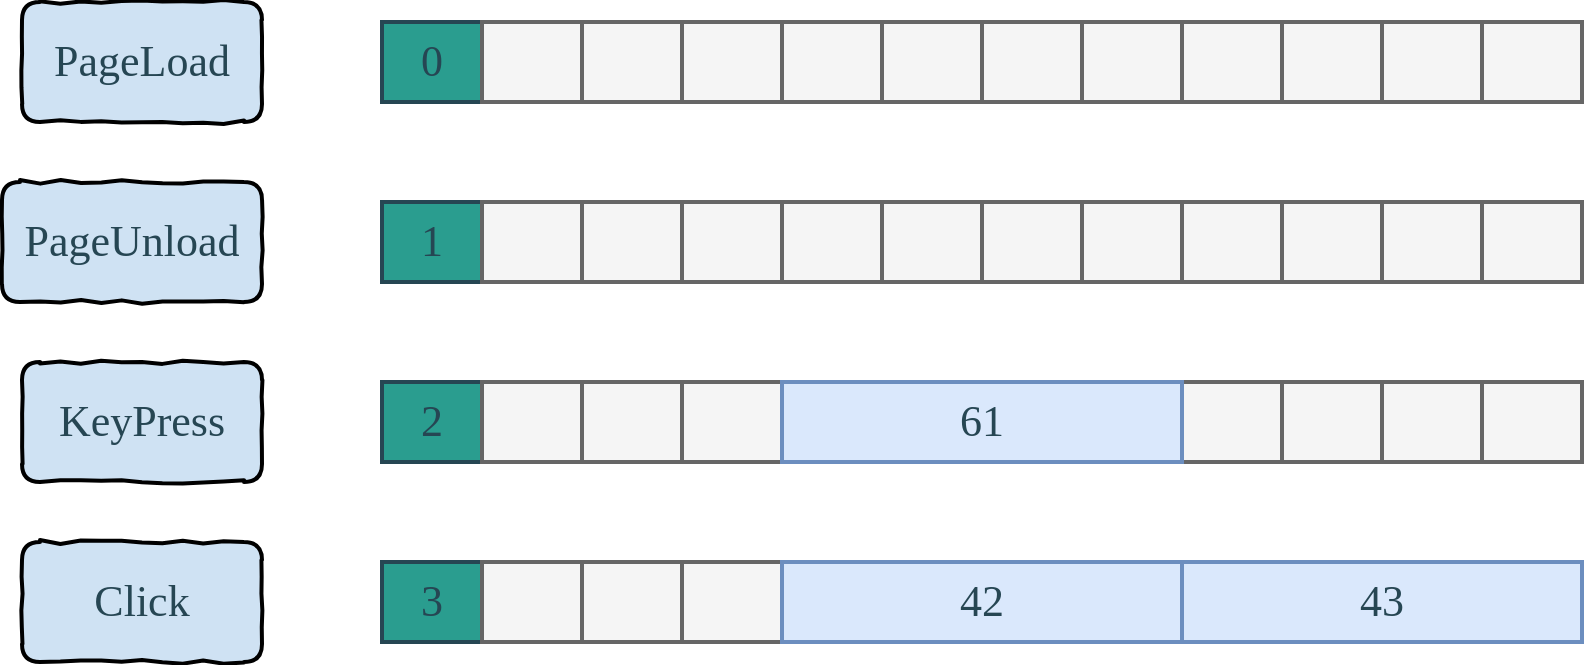 <mxfile version="24.2.5" type="device">
  <diagram name="Page-1" id="XowFCG3Ka7jEHskfLVU-">
    <mxGraphModel dx="1434" dy="835" grid="1" gridSize="10" guides="1" tooltips="1" connect="1" arrows="1" fold="1" page="1" pageScale="1" pageWidth="850" pageHeight="1100" math="0" shadow="0">
      <root>
        <mxCell id="0" />
        <mxCell id="1" parent="0" />
        <mxCell id="vUPf7nipqJu-CM0d_MJs-1" value="PageLoad" style="rounded=1;whiteSpace=wrap;html=1;shadow=0;strokeColor=default;strokeWidth=2;fontFamily=Ubuntu;fontSize=22;fontColor=#264653;fontStyle=0;fillColor=#CFE2F3;comic=1;" parent="1" vertex="1">
          <mxGeometry x="150" y="220" width="120" height="60" as="geometry" />
        </mxCell>
        <mxCell id="vUPf7nipqJu-CM0d_MJs-2" value="PageUnload" style="rounded=1;whiteSpace=wrap;html=1;shadow=0;strokeColor=default;strokeWidth=2;fontFamily=Ubuntu;fontSize=22;fontColor=#264653;fontStyle=0;fillColor=#CFE2F3;comic=1;" parent="1" vertex="1">
          <mxGeometry x="140" y="310" width="130" height="60" as="geometry" />
        </mxCell>
        <mxCell id="vUPf7nipqJu-CM0d_MJs-4" value="KeyPress" style="rounded=1;whiteSpace=wrap;html=1;shadow=0;strokeColor=default;strokeWidth=2;fontFamily=Ubuntu;fontSize=22;fontColor=#264653;fontStyle=0;fillColor=#CFE2F3;comic=1;" parent="1" vertex="1">
          <mxGeometry x="150" y="400" width="120" height="60" as="geometry" />
        </mxCell>
        <mxCell id="PiwZXt4cNnozb1wIIHgG-2" value="Click" style="rounded=1;whiteSpace=wrap;html=1;shadow=0;strokeColor=default;strokeWidth=2;fontFamily=Ubuntu;fontSize=22;fontColor=#264653;fontStyle=0;fillColor=#CFE2F3;comic=1;" parent="1" vertex="1">
          <mxGeometry x="150" y="490" width="120" height="60" as="geometry" />
        </mxCell>
        <mxCell id="PiwZXt4cNnozb1wIIHgG-8" value="" style="group" parent="1" vertex="1" connectable="0">
          <mxGeometry x="330" y="230" width="200" height="40" as="geometry" />
        </mxCell>
        <mxCell id="vUPf7nipqJu-CM0d_MJs-5" value="0" style="rounded=0;whiteSpace=wrap;html=1;shadow=0;strokeColor=#264653;strokeWidth=2;fontFamily=Ubuntu;fontSize=22;fontColor=#264653;fontStyle=0;fillColor=#2a9d8f;comic=0;" parent="PiwZXt4cNnozb1wIIHgG-8" vertex="1">
          <mxGeometry width="50" height="40" as="geometry" />
        </mxCell>
        <mxCell id="PiwZXt4cNnozb1wIIHgG-5" value="" style="rounded=0;whiteSpace=wrap;html=1;shadow=0;strokeColor=#666666;strokeWidth=2;fontFamily=Ubuntu;fontSize=22;fontColor=#333333;fontStyle=0;fillColor=#f5f5f5;comic=0;" parent="PiwZXt4cNnozb1wIIHgG-8" vertex="1">
          <mxGeometry x="50" width="50" height="40" as="geometry" />
        </mxCell>
        <mxCell id="PiwZXt4cNnozb1wIIHgG-6" value="" style="rounded=0;whiteSpace=wrap;html=1;shadow=0;strokeColor=#666666;strokeWidth=2;fontFamily=Ubuntu;fontSize=22;fontColor=#333333;fontStyle=0;fillColor=#f5f5f5;comic=0;" parent="PiwZXt4cNnozb1wIIHgG-8" vertex="1">
          <mxGeometry x="100" width="50" height="40" as="geometry" />
        </mxCell>
        <mxCell id="PiwZXt4cNnozb1wIIHgG-7" value="" style="rounded=0;whiteSpace=wrap;html=1;shadow=0;strokeColor=#666666;strokeWidth=2;fontFamily=Ubuntu;fontSize=22;fontColor=#333333;fontStyle=0;fillColor=#f5f5f5;comic=0;" parent="PiwZXt4cNnozb1wIIHgG-8" vertex="1">
          <mxGeometry x="150" width="50" height="40" as="geometry" />
        </mxCell>
        <mxCell id="PiwZXt4cNnozb1wIIHgG-10" value="" style="group" parent="1" vertex="1" connectable="0">
          <mxGeometry x="330" y="320" width="200" height="40" as="geometry" />
        </mxCell>
        <mxCell id="PiwZXt4cNnozb1wIIHgG-11" value="1" style="rounded=0;whiteSpace=wrap;html=1;shadow=0;strokeColor=#264653;strokeWidth=2;fontFamily=Ubuntu;fontSize=22;fontColor=#264653;fontStyle=0;fillColor=#2a9d8f;comic=0;" parent="PiwZXt4cNnozb1wIIHgG-10" vertex="1">
          <mxGeometry width="50" height="40" as="geometry" />
        </mxCell>
        <mxCell id="PiwZXt4cNnozb1wIIHgG-12" value="" style="rounded=0;whiteSpace=wrap;html=1;shadow=0;strokeColor=#666666;strokeWidth=2;fontFamily=Ubuntu;fontSize=22;fontColor=#333333;fontStyle=0;fillColor=#f5f5f5;comic=0;" parent="PiwZXt4cNnozb1wIIHgG-10" vertex="1">
          <mxGeometry x="50" width="50" height="40" as="geometry" />
        </mxCell>
        <mxCell id="PiwZXt4cNnozb1wIIHgG-13" value="" style="rounded=0;whiteSpace=wrap;html=1;shadow=0;strokeColor=#666666;strokeWidth=2;fontFamily=Ubuntu;fontSize=22;fontColor=#333333;fontStyle=0;fillColor=#f5f5f5;comic=0;" parent="PiwZXt4cNnozb1wIIHgG-10" vertex="1">
          <mxGeometry x="100" width="50" height="40" as="geometry" />
        </mxCell>
        <mxCell id="PiwZXt4cNnozb1wIIHgG-14" value="" style="rounded=0;whiteSpace=wrap;html=1;shadow=0;strokeColor=#666666;strokeWidth=2;fontFamily=Ubuntu;fontSize=22;fontColor=#333333;fontStyle=0;fillColor=#f5f5f5;comic=0;" parent="PiwZXt4cNnozb1wIIHgG-10" vertex="1">
          <mxGeometry x="150" width="50" height="40" as="geometry" />
        </mxCell>
        <mxCell id="PiwZXt4cNnozb1wIIHgG-15" value="" style="group" parent="1" vertex="1" connectable="0">
          <mxGeometry x="330" y="410" width="200" height="40" as="geometry" />
        </mxCell>
        <mxCell id="PiwZXt4cNnozb1wIIHgG-16" value="2" style="rounded=0;whiteSpace=wrap;html=1;shadow=0;strokeColor=#264653;strokeWidth=2;fontFamily=Ubuntu;fontSize=22;fontColor=#264653;fontStyle=0;fillColor=#2a9d8f;comic=0;" parent="PiwZXt4cNnozb1wIIHgG-15" vertex="1">
          <mxGeometry width="50" height="40" as="geometry" />
        </mxCell>
        <mxCell id="PiwZXt4cNnozb1wIIHgG-17" value="" style="rounded=0;whiteSpace=wrap;html=1;shadow=0;strokeColor=#666666;strokeWidth=2;fontFamily=Ubuntu;fontSize=22;fontColor=#333333;fontStyle=0;fillColor=#f5f5f5;comic=0;" parent="PiwZXt4cNnozb1wIIHgG-15" vertex="1">
          <mxGeometry x="50" width="50" height="40" as="geometry" />
        </mxCell>
        <mxCell id="PiwZXt4cNnozb1wIIHgG-18" value="" style="rounded=0;whiteSpace=wrap;html=1;shadow=0;strokeColor=#666666;strokeWidth=2;fontFamily=Ubuntu;fontSize=22;fontColor=#333333;fontStyle=0;fillColor=#f5f5f5;comic=0;" parent="PiwZXt4cNnozb1wIIHgG-15" vertex="1">
          <mxGeometry x="100" width="50" height="40" as="geometry" />
        </mxCell>
        <mxCell id="PiwZXt4cNnozb1wIIHgG-19" value="" style="rounded=0;whiteSpace=wrap;html=1;shadow=0;strokeColor=#666666;strokeWidth=2;fontFamily=Ubuntu;fontSize=22;fontColor=#333333;fontStyle=0;fillColor=#f5f5f5;comic=0;" parent="PiwZXt4cNnozb1wIIHgG-15" vertex="1">
          <mxGeometry x="150" width="50" height="40" as="geometry" />
        </mxCell>
        <mxCell id="PiwZXt4cNnozb1wIIHgG-31" value="" style="group" parent="1" vertex="1" connectable="0">
          <mxGeometry x="530" y="230" width="200" height="40" as="geometry" />
        </mxCell>
        <mxCell id="PiwZXt4cNnozb1wIIHgG-33" value="" style="rounded=0;whiteSpace=wrap;html=1;shadow=0;strokeColor=#666666;strokeWidth=2;fontFamily=Ubuntu;fontSize=22;fontColor=#333333;fontStyle=0;fillColor=#f5f5f5;comic=0;" parent="PiwZXt4cNnozb1wIIHgG-31" vertex="1">
          <mxGeometry x="50" width="50" height="40" as="geometry" />
        </mxCell>
        <mxCell id="PiwZXt4cNnozb1wIIHgG-34" value="" style="rounded=0;whiteSpace=wrap;html=1;shadow=0;strokeColor=#666666;strokeWidth=2;fontFamily=Ubuntu;fontSize=22;fontColor=#333333;fontStyle=0;fillColor=#f5f5f5;comic=0;" parent="PiwZXt4cNnozb1wIIHgG-31" vertex="1">
          <mxGeometry x="100" width="50" height="40" as="geometry" />
        </mxCell>
        <mxCell id="PiwZXt4cNnozb1wIIHgG-35" value="" style="rounded=0;whiteSpace=wrap;html=1;shadow=0;strokeColor=#666666;strokeWidth=2;fontFamily=Ubuntu;fontSize=22;fontColor=#333333;fontStyle=0;fillColor=#f5f5f5;comic=0;" parent="PiwZXt4cNnozb1wIIHgG-31" vertex="1">
          <mxGeometry x="150" width="50" height="40" as="geometry" />
        </mxCell>
        <mxCell id="PiwZXt4cNnozb1wIIHgG-40" value="" style="rounded=0;whiteSpace=wrap;html=1;shadow=0;strokeColor=#666666;strokeWidth=2;fontFamily=Ubuntu;fontSize=22;fontColor=#333333;fontStyle=0;fillColor=#f5f5f5;comic=0;" parent="PiwZXt4cNnozb1wIIHgG-31" vertex="1">
          <mxGeometry width="50" height="40" as="geometry" />
        </mxCell>
        <mxCell id="PiwZXt4cNnozb1wIIHgG-41" value="" style="group" parent="1" vertex="1" connectable="0">
          <mxGeometry x="730" y="230" width="200" height="40" as="geometry" />
        </mxCell>
        <mxCell id="PiwZXt4cNnozb1wIIHgG-42" value="" style="rounded=0;whiteSpace=wrap;html=1;shadow=0;strokeColor=#666666;strokeWidth=2;fontFamily=Ubuntu;fontSize=22;fontColor=#333333;fontStyle=0;fillColor=#f5f5f5;comic=0;" parent="PiwZXt4cNnozb1wIIHgG-41" vertex="1">
          <mxGeometry x="50" width="50" height="40" as="geometry" />
        </mxCell>
        <mxCell id="PiwZXt4cNnozb1wIIHgG-43" value="" style="rounded=0;whiteSpace=wrap;html=1;shadow=0;strokeColor=#666666;strokeWidth=2;fontFamily=Ubuntu;fontSize=22;fontColor=#333333;fontStyle=0;fillColor=#f5f5f5;comic=0;" parent="PiwZXt4cNnozb1wIIHgG-41" vertex="1">
          <mxGeometry x="100" width="50" height="40" as="geometry" />
        </mxCell>
        <mxCell id="PiwZXt4cNnozb1wIIHgG-44" value="" style="rounded=0;whiteSpace=wrap;html=1;shadow=0;strokeColor=#666666;strokeWidth=2;fontFamily=Ubuntu;fontSize=22;fontColor=#333333;fontStyle=0;fillColor=#f5f5f5;comic=0;" parent="PiwZXt4cNnozb1wIIHgG-41" vertex="1">
          <mxGeometry x="150" width="50" height="40" as="geometry" />
        </mxCell>
        <mxCell id="PiwZXt4cNnozb1wIIHgG-45" value="" style="rounded=0;whiteSpace=wrap;html=1;shadow=0;strokeColor=#666666;strokeWidth=2;fontFamily=Ubuntu;fontSize=22;fontColor=#333333;fontStyle=0;fillColor=#f5f5f5;comic=0;" parent="PiwZXt4cNnozb1wIIHgG-41" vertex="1">
          <mxGeometry width="50" height="40" as="geometry" />
        </mxCell>
        <mxCell id="PiwZXt4cNnozb1wIIHgG-46" value="" style="group" parent="1" vertex="1" connectable="0">
          <mxGeometry x="530" y="320" width="200" height="40" as="geometry" />
        </mxCell>
        <mxCell id="PiwZXt4cNnozb1wIIHgG-47" value="" style="rounded=0;whiteSpace=wrap;html=1;shadow=0;strokeColor=#666666;strokeWidth=2;fontFamily=Ubuntu;fontSize=22;fontColor=#333333;fontStyle=0;fillColor=#f5f5f5;comic=0;" parent="PiwZXt4cNnozb1wIIHgG-46" vertex="1">
          <mxGeometry x="50" width="50" height="40" as="geometry" />
        </mxCell>
        <mxCell id="PiwZXt4cNnozb1wIIHgG-48" value="" style="rounded=0;whiteSpace=wrap;html=1;shadow=0;strokeColor=#666666;strokeWidth=2;fontFamily=Ubuntu;fontSize=22;fontColor=#333333;fontStyle=0;fillColor=#f5f5f5;comic=0;" parent="PiwZXt4cNnozb1wIIHgG-46" vertex="1">
          <mxGeometry x="100" width="50" height="40" as="geometry" />
        </mxCell>
        <mxCell id="PiwZXt4cNnozb1wIIHgG-49" value="" style="rounded=0;whiteSpace=wrap;html=1;shadow=0;strokeColor=#666666;strokeWidth=2;fontFamily=Ubuntu;fontSize=22;fontColor=#333333;fontStyle=0;fillColor=#f5f5f5;comic=0;" parent="PiwZXt4cNnozb1wIIHgG-46" vertex="1">
          <mxGeometry x="150" width="50" height="40" as="geometry" />
        </mxCell>
        <mxCell id="PiwZXt4cNnozb1wIIHgG-50" value="" style="rounded=0;whiteSpace=wrap;html=1;shadow=0;strokeColor=#666666;strokeWidth=2;fontFamily=Ubuntu;fontSize=22;fontColor=#333333;fontStyle=0;fillColor=#f5f5f5;comic=0;" parent="PiwZXt4cNnozb1wIIHgG-46" vertex="1">
          <mxGeometry width="50" height="40" as="geometry" />
        </mxCell>
        <mxCell id="PiwZXt4cNnozb1wIIHgG-51" value="" style="group" parent="1" vertex="1" connectable="0">
          <mxGeometry x="730" y="320" width="200" height="40" as="geometry" />
        </mxCell>
        <mxCell id="PiwZXt4cNnozb1wIIHgG-52" value="" style="rounded=0;whiteSpace=wrap;html=1;shadow=0;strokeColor=#666666;strokeWidth=2;fontFamily=Ubuntu;fontSize=22;fontColor=#333333;fontStyle=0;fillColor=#f5f5f5;comic=0;" parent="PiwZXt4cNnozb1wIIHgG-51" vertex="1">
          <mxGeometry x="50" width="50" height="40" as="geometry" />
        </mxCell>
        <mxCell id="PiwZXt4cNnozb1wIIHgG-53" value="" style="rounded=0;whiteSpace=wrap;html=1;shadow=0;strokeColor=#666666;strokeWidth=2;fontFamily=Ubuntu;fontSize=22;fontColor=#333333;fontStyle=0;fillColor=#f5f5f5;comic=0;" parent="PiwZXt4cNnozb1wIIHgG-51" vertex="1">
          <mxGeometry x="100" width="50" height="40" as="geometry" />
        </mxCell>
        <mxCell id="PiwZXt4cNnozb1wIIHgG-54" value="" style="rounded=0;whiteSpace=wrap;html=1;shadow=0;strokeColor=#666666;strokeWidth=2;fontFamily=Ubuntu;fontSize=22;fontColor=#333333;fontStyle=0;fillColor=#f5f5f5;comic=0;" parent="PiwZXt4cNnozb1wIIHgG-51" vertex="1">
          <mxGeometry x="150" width="50" height="40" as="geometry" />
        </mxCell>
        <mxCell id="PiwZXt4cNnozb1wIIHgG-55" value="" style="rounded=0;whiteSpace=wrap;html=1;shadow=0;strokeColor=#666666;strokeWidth=2;fontFamily=Ubuntu;fontSize=22;fontColor=#333333;fontStyle=0;fillColor=#f5f5f5;comic=0;" parent="PiwZXt4cNnozb1wIIHgG-51" vertex="1">
          <mxGeometry width="50" height="40" as="geometry" />
        </mxCell>
        <mxCell id="PiwZXt4cNnozb1wIIHgG-56" value="" style="group" parent="1" vertex="1" connectable="0">
          <mxGeometry x="730" y="410" width="200" height="40" as="geometry" />
        </mxCell>
        <mxCell id="PiwZXt4cNnozb1wIIHgG-57" value="" style="rounded=0;whiteSpace=wrap;html=1;shadow=0;strokeColor=#666666;strokeWidth=2;fontFamily=Ubuntu;fontSize=22;fontColor=#333333;fontStyle=0;fillColor=#f5f5f5;comic=0;" parent="PiwZXt4cNnozb1wIIHgG-56" vertex="1">
          <mxGeometry x="50" width="50" height="40" as="geometry" />
        </mxCell>
        <mxCell id="PiwZXt4cNnozb1wIIHgG-58" value="" style="rounded=0;whiteSpace=wrap;html=1;shadow=0;strokeColor=#666666;strokeWidth=2;fontFamily=Ubuntu;fontSize=22;fontColor=#333333;fontStyle=0;fillColor=#f5f5f5;comic=0;" parent="PiwZXt4cNnozb1wIIHgG-56" vertex="1">
          <mxGeometry x="100" width="50" height="40" as="geometry" />
        </mxCell>
        <mxCell id="PiwZXt4cNnozb1wIIHgG-59" value="" style="rounded=0;whiteSpace=wrap;html=1;shadow=0;strokeColor=#666666;strokeWidth=2;fontFamily=Ubuntu;fontSize=22;fontColor=#333333;fontStyle=0;fillColor=#f5f5f5;comic=0;" parent="PiwZXt4cNnozb1wIIHgG-56" vertex="1">
          <mxGeometry x="150" width="50" height="40" as="geometry" />
        </mxCell>
        <mxCell id="PiwZXt4cNnozb1wIIHgG-60" value="" style="rounded=0;whiteSpace=wrap;html=1;shadow=0;strokeColor=#666666;strokeWidth=2;fontFamily=Ubuntu;fontSize=22;fontColor=#333333;fontStyle=0;fillColor=#f5f5f5;comic=0;" parent="PiwZXt4cNnozb1wIIHgG-56" vertex="1">
          <mxGeometry width="50" height="40" as="geometry" />
        </mxCell>
        <mxCell id="PiwZXt4cNnozb1wIIHgG-73" value="" style="group" parent="1" vertex="1" connectable="0">
          <mxGeometry x="330" y="500" width="200" height="40" as="geometry" />
        </mxCell>
        <mxCell id="PiwZXt4cNnozb1wIIHgG-74" value="3" style="rounded=0;whiteSpace=wrap;html=1;shadow=0;strokeColor=#264653;strokeWidth=2;fontFamily=Ubuntu;fontSize=22;fontColor=#264653;fontStyle=0;fillColor=#2a9d8f;comic=0;" parent="PiwZXt4cNnozb1wIIHgG-73" vertex="1">
          <mxGeometry width="50" height="40" as="geometry" />
        </mxCell>
        <mxCell id="PiwZXt4cNnozb1wIIHgG-75" value="" style="rounded=0;whiteSpace=wrap;html=1;shadow=0;strokeColor=#666666;strokeWidth=2;fontFamily=Ubuntu;fontSize=22;fontColor=#333333;fontStyle=0;fillColor=#f5f5f5;comic=0;" parent="PiwZXt4cNnozb1wIIHgG-73" vertex="1">
          <mxGeometry x="50" width="50" height="40" as="geometry" />
        </mxCell>
        <mxCell id="PiwZXt4cNnozb1wIIHgG-76" value="" style="rounded=0;whiteSpace=wrap;html=1;shadow=0;strokeColor=#666666;strokeWidth=2;fontFamily=Ubuntu;fontSize=22;fontColor=#333333;fontStyle=0;fillColor=#f5f5f5;comic=0;" parent="PiwZXt4cNnozb1wIIHgG-73" vertex="1">
          <mxGeometry x="100" width="50" height="40" as="geometry" />
        </mxCell>
        <mxCell id="PiwZXt4cNnozb1wIIHgG-77" value="" style="rounded=0;whiteSpace=wrap;html=1;shadow=0;strokeColor=#666666;strokeWidth=2;fontFamily=Ubuntu;fontSize=22;fontColor=#333333;fontStyle=0;fillColor=#f5f5f5;comic=0;" parent="PiwZXt4cNnozb1wIIHgG-73" vertex="1">
          <mxGeometry x="150" width="50" height="40" as="geometry" />
        </mxCell>
        <mxCell id="PiwZXt4cNnozb1wIIHgG-95" value="61" style="rounded=0;whiteSpace=wrap;html=1;shadow=0;strokeColor=#6c8ebf;strokeWidth=2;fontFamily=Ubuntu;fontSize=22;fontColor=#264653;fontStyle=0;fillColor=#dae8fc;comic=0;" parent="1" vertex="1">
          <mxGeometry x="530" y="410" width="200" height="40" as="geometry" />
        </mxCell>
        <mxCell id="PiwZXt4cNnozb1wIIHgG-99" value="42" style="rounded=0;whiteSpace=wrap;html=1;shadow=0;strokeColor=#6c8ebf;strokeWidth=2;fontFamily=Ubuntu;fontSize=22;fontColor=#264653;fontStyle=0;fillColor=#dae8fc;comic=0;" parent="1" vertex="1">
          <mxGeometry x="530" y="500" width="200" height="40" as="geometry" />
        </mxCell>
        <mxCell id="PiwZXt4cNnozb1wIIHgG-101" value="43" style="rounded=0;whiteSpace=wrap;html=1;shadow=0;strokeColor=#6c8ebf;strokeWidth=2;fontFamily=Ubuntu;fontSize=22;fontColor=#264653;fontStyle=0;fillColor=#dae8fc;comic=0;" parent="1" vertex="1">
          <mxGeometry x="730" y="500" width="200" height="40" as="geometry" />
        </mxCell>
      </root>
    </mxGraphModel>
  </diagram>
</mxfile>
